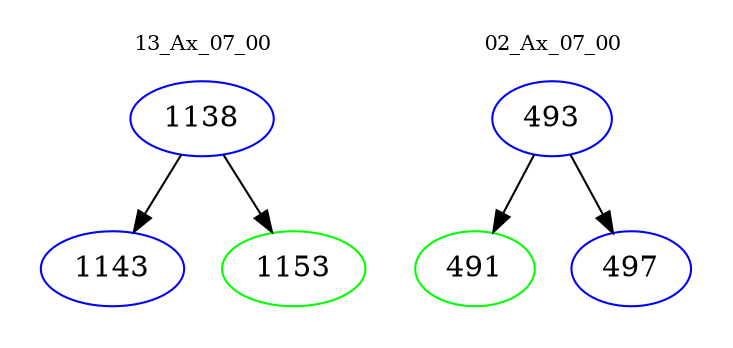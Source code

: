 digraph{
subgraph cluster_0 {
color = white
label = "13_Ax_07_00";
fontsize=10;
T0_1138 [label="1138", color="blue"]
T0_1138 -> T0_1143 [color="black"]
T0_1143 [label="1143", color="blue"]
T0_1138 -> T0_1153 [color="black"]
T0_1153 [label="1153", color="green"]
}
subgraph cluster_1 {
color = white
label = "02_Ax_07_00";
fontsize=10;
T1_493 [label="493", color="blue"]
T1_493 -> T1_491 [color="black"]
T1_491 [label="491", color="green"]
T1_493 -> T1_497 [color="black"]
T1_497 [label="497", color="blue"]
}
}
